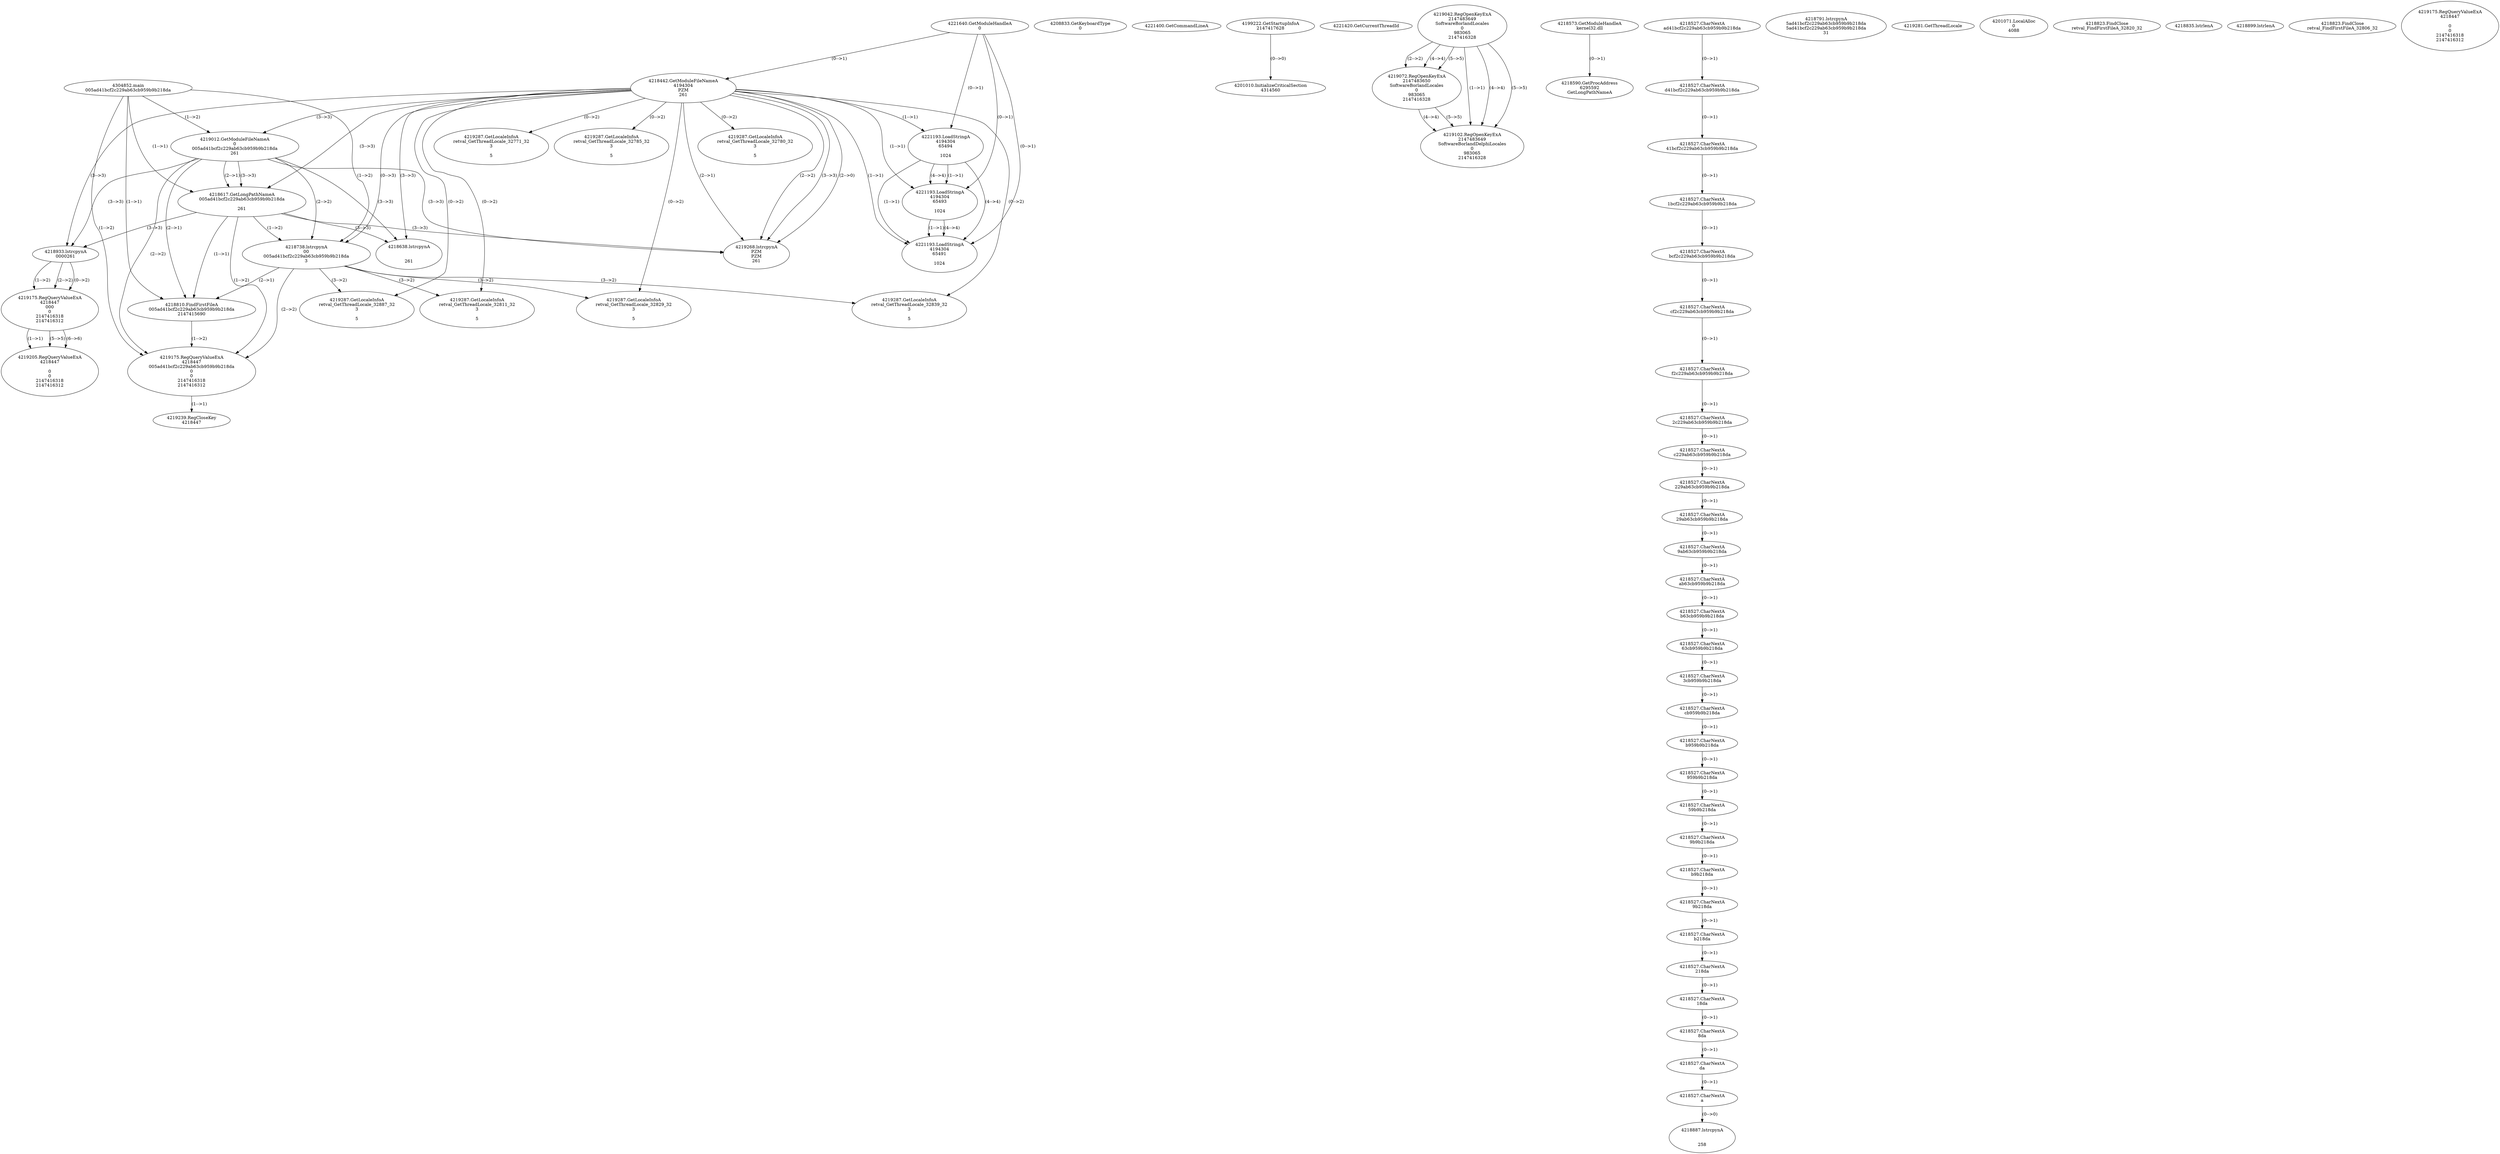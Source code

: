 // Global SCDG with merge call
digraph {
	0 [label="4304852.main
005ad41bcf2c229ab63cb959b9b218da"]
	1 [label="4221640.GetModuleHandleA
0"]
	2 [label="4208833.GetKeyboardType
0"]
	3 [label="4221400.GetCommandLineA
"]
	4 [label="4199222.GetStartupInfoA
2147417628"]
	5 [label="4221420.GetCurrentThreadId
"]
	6 [label="4218442.GetModuleFileNameA
4194304
PZM
261"]
	1 -> 6 [label="(0-->1)"]
	7 [label="4219012.GetModuleFileNameA
0
005ad41bcf2c229ab63cb959b9b218da
261"]
	0 -> 7 [label="(1-->2)"]
	6 -> 7 [label="(3-->3)"]
	8 [label="4219042.RegOpenKeyExA
2147483649
Software\Borland\Locales
0
983065
2147416328"]
	9 [label="4218573.GetModuleHandleA
kernel32.dll"]
	10 [label="4218590.GetProcAddress
6295592
GetLongPathNameA"]
	9 -> 10 [label="(0-->1)"]
	11 [label="4218617.GetLongPathNameA
005ad41bcf2c229ab63cb959b9b218da

261"]
	0 -> 11 [label="(1-->1)"]
	7 -> 11 [label="(2-->1)"]
	6 -> 11 [label="(3-->3)"]
	7 -> 11 [label="(3-->3)"]
	12 [label="4218738.lstrcpynA
00
005ad41bcf2c229ab63cb959b9b218da
3"]
	0 -> 12 [label="(1-->2)"]
	7 -> 12 [label="(2-->2)"]
	11 -> 12 [label="(1-->2)"]
	6 -> 12 [label="(0-->3)"]
	13 [label="4218527.CharNextA
ad41bcf2c229ab63cb959b9b218da"]
	14 [label="4218527.CharNextA
d41bcf2c229ab63cb959b9b218da"]
	13 -> 14 [label="(0-->1)"]
	15 [label="4218527.CharNextA
41bcf2c229ab63cb959b9b218da"]
	14 -> 15 [label="(0-->1)"]
	16 [label="4218527.CharNextA
1bcf2c229ab63cb959b9b218da"]
	15 -> 16 [label="(0-->1)"]
	17 [label="4218527.CharNextA
bcf2c229ab63cb959b9b218da"]
	16 -> 17 [label="(0-->1)"]
	18 [label="4218527.CharNextA
cf2c229ab63cb959b9b218da"]
	17 -> 18 [label="(0-->1)"]
	19 [label="4218527.CharNextA
f2c229ab63cb959b9b218da"]
	18 -> 19 [label="(0-->1)"]
	20 [label="4218527.CharNextA
2c229ab63cb959b9b218da"]
	19 -> 20 [label="(0-->1)"]
	21 [label="4218527.CharNextA
c229ab63cb959b9b218da"]
	20 -> 21 [label="(0-->1)"]
	22 [label="4218527.CharNextA
229ab63cb959b9b218da"]
	21 -> 22 [label="(0-->1)"]
	23 [label="4218527.CharNextA
29ab63cb959b9b218da"]
	22 -> 23 [label="(0-->1)"]
	24 [label="4218527.CharNextA
9ab63cb959b9b218da"]
	23 -> 24 [label="(0-->1)"]
	25 [label="4218527.CharNextA
ab63cb959b9b218da"]
	24 -> 25 [label="(0-->1)"]
	26 [label="4218527.CharNextA
b63cb959b9b218da"]
	25 -> 26 [label="(0-->1)"]
	27 [label="4218527.CharNextA
63cb959b9b218da"]
	26 -> 27 [label="(0-->1)"]
	28 [label="4218527.CharNextA
3cb959b9b218da"]
	27 -> 28 [label="(0-->1)"]
	29 [label="4218527.CharNextA
cb959b9b218da"]
	28 -> 29 [label="(0-->1)"]
	30 [label="4218527.CharNextA
b959b9b218da"]
	29 -> 30 [label="(0-->1)"]
	31 [label="4218527.CharNextA
959b9b218da"]
	30 -> 31 [label="(0-->1)"]
	32 [label="4218527.CharNextA
59b9b218da"]
	31 -> 32 [label="(0-->1)"]
	33 [label="4218527.CharNextA
9b9b218da"]
	32 -> 33 [label="(0-->1)"]
	34 [label="4218527.CharNextA
b9b218da"]
	33 -> 34 [label="(0-->1)"]
	35 [label="4218527.CharNextA
9b218da"]
	34 -> 35 [label="(0-->1)"]
	36 [label="4218527.CharNextA
b218da"]
	35 -> 36 [label="(0-->1)"]
	37 [label="4218527.CharNextA
218da"]
	36 -> 37 [label="(0-->1)"]
	38 [label="4218527.CharNextA
18da"]
	37 -> 38 [label="(0-->1)"]
	39 [label="4218527.CharNextA
8da"]
	38 -> 39 [label="(0-->1)"]
	40 [label="4218527.CharNextA
da"]
	39 -> 40 [label="(0-->1)"]
	41 [label="4218527.CharNextA
a"]
	40 -> 41 [label="(0-->1)"]
	42 [label="4218791.lstrcpynA
5ad41bcf2c229ab63cb959b9b218da
5ad41bcf2c229ab63cb959b9b218da
31"]
	43 [label="4218810.FindFirstFileA
005ad41bcf2c229ab63cb959b9b218da
2147415690"]
	0 -> 43 [label="(1-->1)"]
	7 -> 43 [label="(2-->1)"]
	11 -> 43 [label="(1-->1)"]
	12 -> 43 [label="(2-->1)"]
	44 [label="4219175.RegQueryValueExA
4218447
005ad41bcf2c229ab63cb959b9b218da
0
0
2147416318
2147416312"]
	0 -> 44 [label="(1-->2)"]
	7 -> 44 [label="(2-->2)"]
	11 -> 44 [label="(1-->2)"]
	12 -> 44 [label="(2-->2)"]
	43 -> 44 [label="(1-->2)"]
	45 [label="4219239.RegCloseKey
4218447"]
	44 -> 45 [label="(1-->1)"]
	46 [label="4219268.lstrcpynA
PZM
PZM
261"]
	6 -> 46 [label="(2-->1)"]
	6 -> 46 [label="(2-->2)"]
	6 -> 46 [label="(3-->3)"]
	7 -> 46 [label="(3-->3)"]
	11 -> 46 [label="(3-->3)"]
	6 -> 46 [label="(2-->0)"]
	47 [label="4219281.GetThreadLocale
"]
	48 [label="4219287.GetLocaleInfoA
retval_GetThreadLocale_32811_32
3

5"]
	6 -> 48 [label="(0-->2)"]
	12 -> 48 [label="(3-->2)"]
	49 [label="4221193.LoadStringA
4194304
65494

1024"]
	1 -> 49 [label="(0-->1)"]
	6 -> 49 [label="(1-->1)"]
	50 [label="4221193.LoadStringA
4194304
65493

1024"]
	1 -> 50 [label="(0-->1)"]
	6 -> 50 [label="(1-->1)"]
	49 -> 50 [label="(1-->1)"]
	49 -> 50 [label="(4-->4)"]
	51 [label="4221193.LoadStringA
4194304
65491

1024"]
	1 -> 51 [label="(0-->1)"]
	6 -> 51 [label="(1-->1)"]
	49 -> 51 [label="(1-->1)"]
	50 -> 51 [label="(1-->1)"]
	49 -> 51 [label="(4-->4)"]
	50 -> 51 [label="(4-->4)"]
	52 [label="4201010.InitializeCriticalSection
4314560"]
	4 -> 52 [label="(0-->0)"]
	53 [label="4201071.LocalAlloc
0
4088"]
	54 [label="4219072.RegOpenKeyExA
2147483650
Software\Borland\Locales
0
983065
2147416328"]
	8 -> 54 [label="(2-->2)"]
	8 -> 54 [label="(4-->4)"]
	8 -> 54 [label="(5-->5)"]
	55 [label="4218823.FindClose
retval_FindFirstFileA_32820_32"]
	56 [label="4218835.lstrlenA
"]
	57 [label="4218887.lstrcpynA


258"]
	41 -> 57 [label="(0-->0)"]
	58 [label="4218899.lstrlenA
"]
	59 [label="4218933.lstrcpynA
00\
00\
261"]
	6 -> 59 [label="(3-->3)"]
	7 -> 59 [label="(3-->3)"]
	11 -> 59 [label="(3-->3)"]
	60 [label="4219175.RegQueryValueExA
4218447
00\
0
0
2147416318
2147416312"]
	59 -> 60 [label="(1-->2)"]
	59 -> 60 [label="(2-->2)"]
	59 -> 60 [label="(0-->2)"]
	61 [label="4219205.RegQueryValueExA
4218447

0
0
2147416318
2147416312"]
	60 -> 61 [label="(1-->1)"]
	60 -> 61 [label="(5-->5)"]
	60 -> 61 [label="(6-->6)"]
	62 [label="4219287.GetLocaleInfoA
retval_GetThreadLocale_32887_32
3

5"]
	6 -> 62 [label="(0-->2)"]
	12 -> 62 [label="(3-->2)"]
	63 [label="4218823.FindClose
retval_FindFirstFileA_32806_32"]
	64 [label="4219287.GetLocaleInfoA
retval_GetThreadLocale_32829_32
3

5"]
	6 -> 64 [label="(0-->2)"]
	12 -> 64 [label="(3-->2)"]
	65 [label="4219102.RegOpenKeyExA
2147483649
Software\Borland\Delphi\Locales
0
983065
2147416328"]
	8 -> 65 [label="(1-->1)"]
	8 -> 65 [label="(4-->4)"]
	54 -> 65 [label="(4-->4)"]
	8 -> 65 [label="(5-->5)"]
	54 -> 65 [label="(5-->5)"]
	66 [label="4219287.GetLocaleInfoA
retval_GetThreadLocale_32771_32
3

5"]
	6 -> 66 [label="(0-->2)"]
	67 [label="4218638.lstrcpynA


261"]
	6 -> 67 [label="(3-->3)"]
	7 -> 67 [label="(3-->3)"]
	11 -> 67 [label="(3-->3)"]
	68 [label="4219175.RegQueryValueExA
4218447

0
0
2147416318
2147416312"]
	69 [label="4219287.GetLocaleInfoA
retval_GetThreadLocale_32785_32
3

5"]
	6 -> 69 [label="(0-->2)"]
	70 [label="4219287.GetLocaleInfoA
retval_GetThreadLocale_32839_32
3

5"]
	6 -> 70 [label="(0-->2)"]
	12 -> 70 [label="(3-->2)"]
	71 [label="4219287.GetLocaleInfoA
retval_GetThreadLocale_32780_32
3

5"]
	6 -> 71 [label="(0-->2)"]
}
